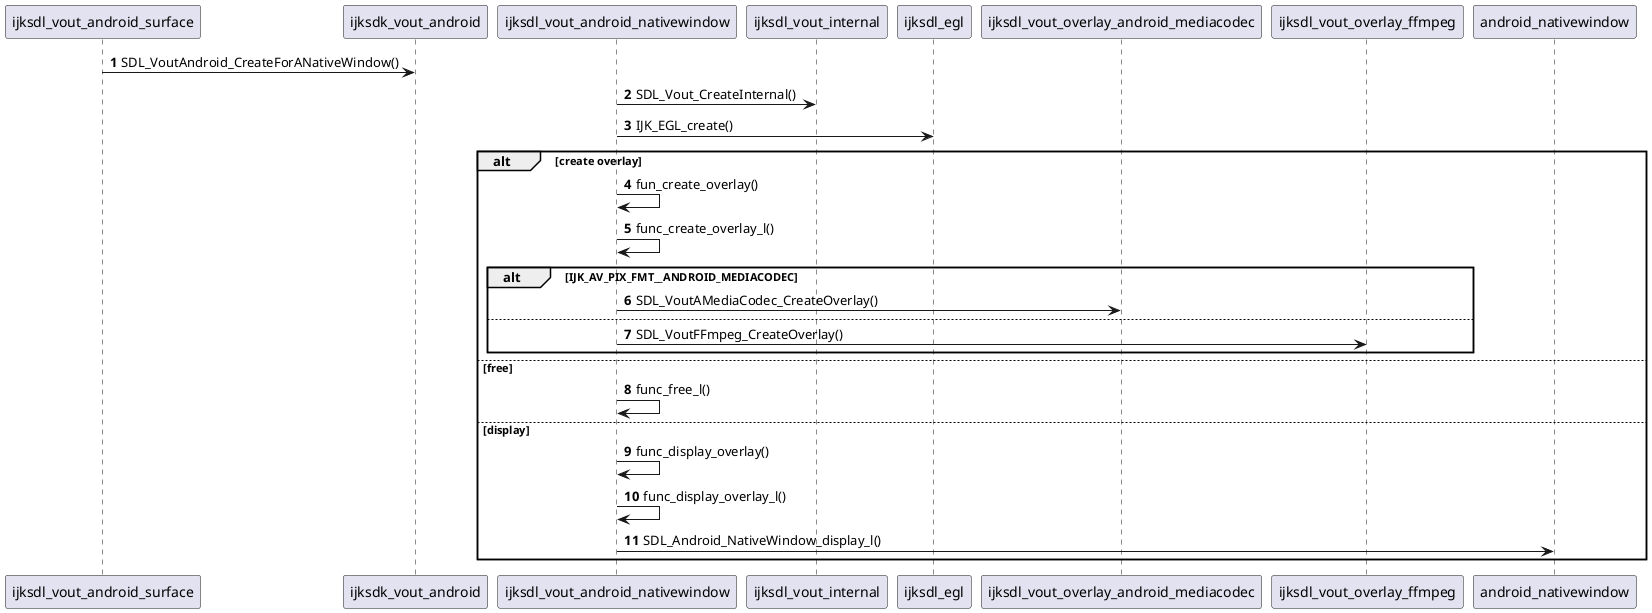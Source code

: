 @startuml
autonumber

ijksdl_vout_android_surface -> ijksdk_vout_android:SDL_VoutAndroid_CreateForANativeWindow()

ijksdl_vout_android_nativewindow -> ijksdl_vout_internal:SDL_Vout_CreateInternal()

ijksdl_vout_android_nativewindow -> ijksdl_egl:IJK_EGL_create()

alt create overlay

    ijksdl_vout_android_nativewindow -> ijksdl_vout_android_nativewindow: fun_create_overlay()

    ijksdl_vout_android_nativewindow -> ijksdl_vout_android_nativewindow: func_create_overlay_l()

    alt IJK_AV_PIX_FMT__ANDROID_MEDIACODEC
        ijksdl_vout_android_nativewindow -> ijksdl_vout_overlay_android_mediacodec: SDL_VoutAMediaCodec_CreateOverlay()
    else
        ijksdl_vout_android_nativewindow -> ijksdl_vout_overlay_ffmpeg: SDL_VoutFFmpeg_CreateOverlay()
    end

else free

    ijksdl_vout_android_nativewindow -> ijksdl_vout_android_nativewindow: func_free_l()

else display

    ijksdl_vout_android_nativewindow -> ijksdl_vout_android_nativewindow: func_display_overlay()

    ijksdl_vout_android_nativewindow -> ijksdl_vout_android_nativewindow: func_display_overlay_l()

    ijksdl_vout_android_nativewindow -> android_nativewindow: SDL_Android_NativeWindow_display_l()

end



@enduml